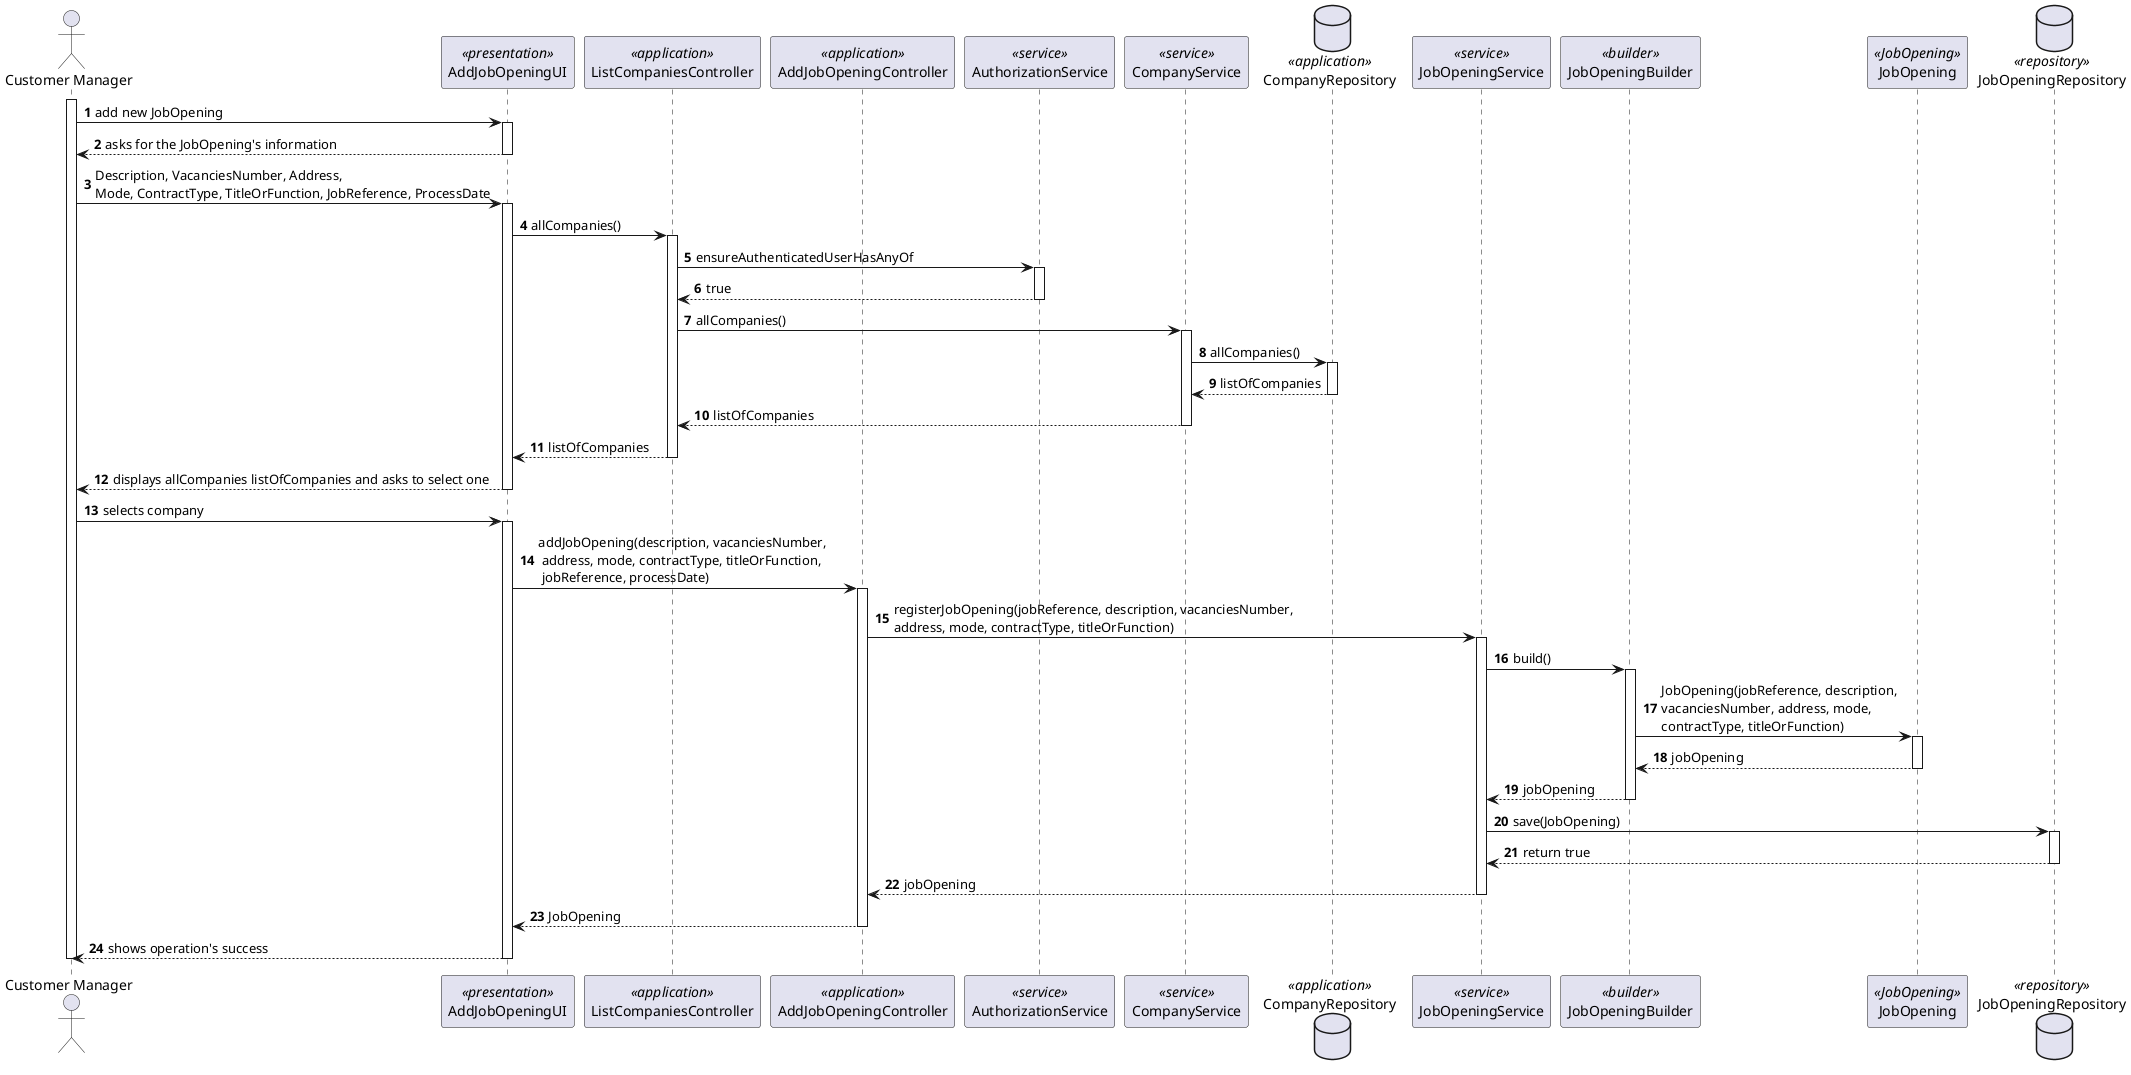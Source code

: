 @startuml
autonumber


actor "Customer Manager" as CM
participant AddJobOpeningUI <<presentation>>
participant ListCompaniesController <<application>>
participant AddJobOpeningController <<application>>
participant AuthorizationService <<service>>
participant CompanyService <<service>>
database    CompanyRepository <<application>>
participant JobOpeningService <<service>>
participant JobOpeningBuilder <<builder>>
participant JobOpening <<JobOpening>>
database    JobOpeningRepository <<repository>>

activate CM


    CM -> AddJobOpeningUI: add new JobOpening

        activate AddJobOpeningUI

    AddJobOpeningUI --> CM: asks for the JobOpening's information

        deactivate AddJobOpeningUI

    CM -> AddJobOpeningUI : Description, VacanciesNumber, Address, \nMode, ContractType, TitleOrFunction, JobReference, ProcessDate

        activate AddJobOpeningUI

    AddJobOpeningUI -> ListCompaniesController: allCompanies()

        activate ListCompaniesController

    ListCompaniesController -> AuthorizationService :ensureAuthenticatedUserHasAnyOf

        activate AuthorizationService

    AuthorizationService --> ListCompaniesController: true

        deactivate AuthorizationService

    ListCompaniesController -> CompanyService : allCompanies()

        activate CompanyService

    CompanyService -> CompanyRepository : allCompanies()

        activate CompanyRepository

    CompanyRepository --> CompanyService : listOfCompanies

        deactivate CompanyRepository

    CompanyService --> ListCompaniesController : listOfCompanies

        deactivate CompanyService

    ListCompaniesController --> AddJobOpeningUI : listOfCompanies

        deactivate ListCompaniesController

    AddJobOpeningUI --> CM : displays allCompanies listOfCompanies and asks to select one

        deactivate AddJobOpeningUI

    CM -> AddJobOpeningUI : selects company

        activate AddJobOpeningUI

    AddJobOpeningUI -> AddJobOpeningController: addJobOpening(description, vacanciesNumber, \n address, mode, contractType, titleOrFunction, \n jobReference, processDate)

        activate AddJobOpeningController

    AddJobOpeningController  -> JobOpeningService: registerJobOpening(jobReference, description, vacanciesNumber, \naddress, mode, contractType, titleOrFunction)

        activate JobOpeningService

    JobOpeningService -> JobOpeningBuilder: build()

        activate JobOpeningBuilder

    JobOpeningBuilder -> JobOpening : JobOpening(jobReference, description, \nvacanciesNumber, address, mode, \ncontractType, titleOrFunction)

        activate JobOpening

    JobOpening --> JobOpeningBuilder: jobOpening

        deactivate JobOpening

    JobOpeningBuilder --> JobOpeningService: jobOpening

        deactivate JobOpeningBuilder

    JobOpeningService -> JobOpeningRepository: save(JobOpening)

        activate JobOpeningRepository

    JobOpeningRepository --> JobOpeningService: return true

        deactivate JobOpeningRepository

    JobOpeningService --> AddJobOpeningController: jobOpening

        deactivate JobOpeningService

    AddJobOpeningController --> AddJobOpeningUI : JobOpening

        deactivate AddJobOpeningController

    AddJobOpeningUI --> CM : shows operation's success

        deactivate AddJobOpeningUI

        deactivate CM



@enduml